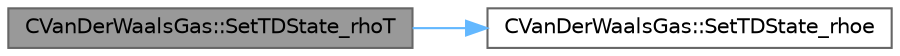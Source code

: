 digraph "CVanDerWaalsGas::SetTDState_rhoT"
{
 // LATEX_PDF_SIZE
  bgcolor="transparent";
  edge [fontname=Helvetica,fontsize=10,labelfontname=Helvetica,labelfontsize=10];
  node [fontname=Helvetica,fontsize=10,shape=box,height=0.2,width=0.4];
  rankdir="LR";
  Node1 [id="Node000001",label="CVanDerWaalsGas::SetTDState_rhoT",height=0.2,width=0.4,color="gray40", fillcolor="grey60", style="filled", fontcolor="black",tooltip="Set the Dimensionless state using Density and Temperature."];
  Node1 -> Node2 [id="edge1_Node000001_Node000002",color="steelblue1",style="solid",tooltip=" "];
  Node2 [id="Node000002",label="CVanDerWaalsGas::SetTDState_rhoe",height=0.2,width=0.4,color="grey40", fillcolor="white", style="filled",URL="$classCVanDerWaalsGas.html#ae5bc1ea081a267022bc6c6626b17179b",tooltip="Set the Dimensionless State using Density and Internal Energy."];
}
